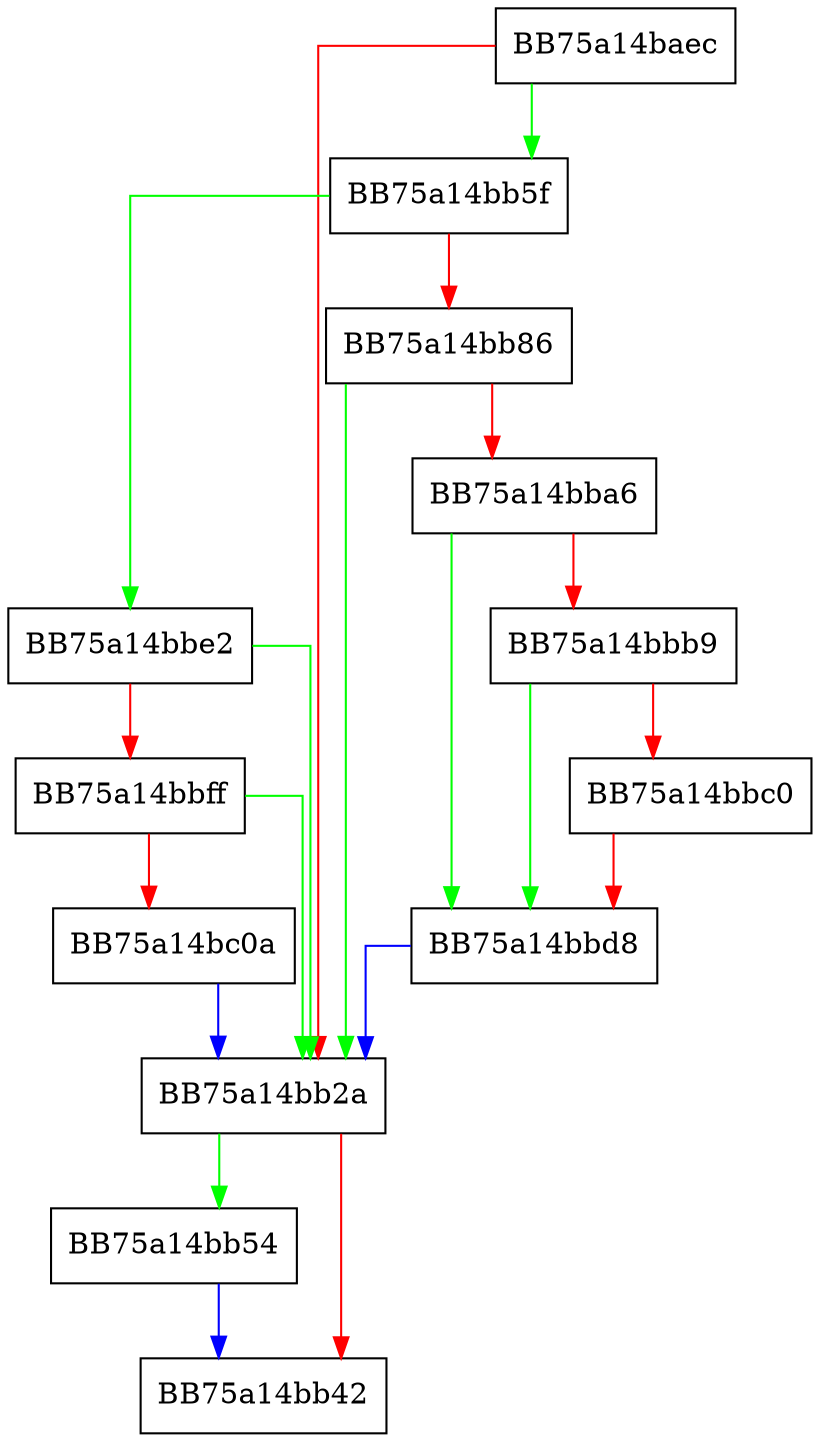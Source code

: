 digraph IsSystemFile {
  node [shape="box"];
  graph [splines=ortho];
  BB75a14baec -> BB75a14bb5f [color="green"];
  BB75a14baec -> BB75a14bb2a [color="red"];
  BB75a14bb2a -> BB75a14bb54 [color="green"];
  BB75a14bb2a -> BB75a14bb42 [color="red"];
  BB75a14bb54 -> BB75a14bb42 [color="blue"];
  BB75a14bb5f -> BB75a14bbe2 [color="green"];
  BB75a14bb5f -> BB75a14bb86 [color="red"];
  BB75a14bb86 -> BB75a14bb2a [color="green"];
  BB75a14bb86 -> BB75a14bba6 [color="red"];
  BB75a14bba6 -> BB75a14bbd8 [color="green"];
  BB75a14bba6 -> BB75a14bbb9 [color="red"];
  BB75a14bbb9 -> BB75a14bbd8 [color="green"];
  BB75a14bbb9 -> BB75a14bbc0 [color="red"];
  BB75a14bbc0 -> BB75a14bbd8 [color="red"];
  BB75a14bbd8 -> BB75a14bb2a [color="blue"];
  BB75a14bbe2 -> BB75a14bb2a [color="green"];
  BB75a14bbe2 -> BB75a14bbff [color="red"];
  BB75a14bbff -> BB75a14bb2a [color="green"];
  BB75a14bbff -> BB75a14bc0a [color="red"];
  BB75a14bc0a -> BB75a14bb2a [color="blue"];
}